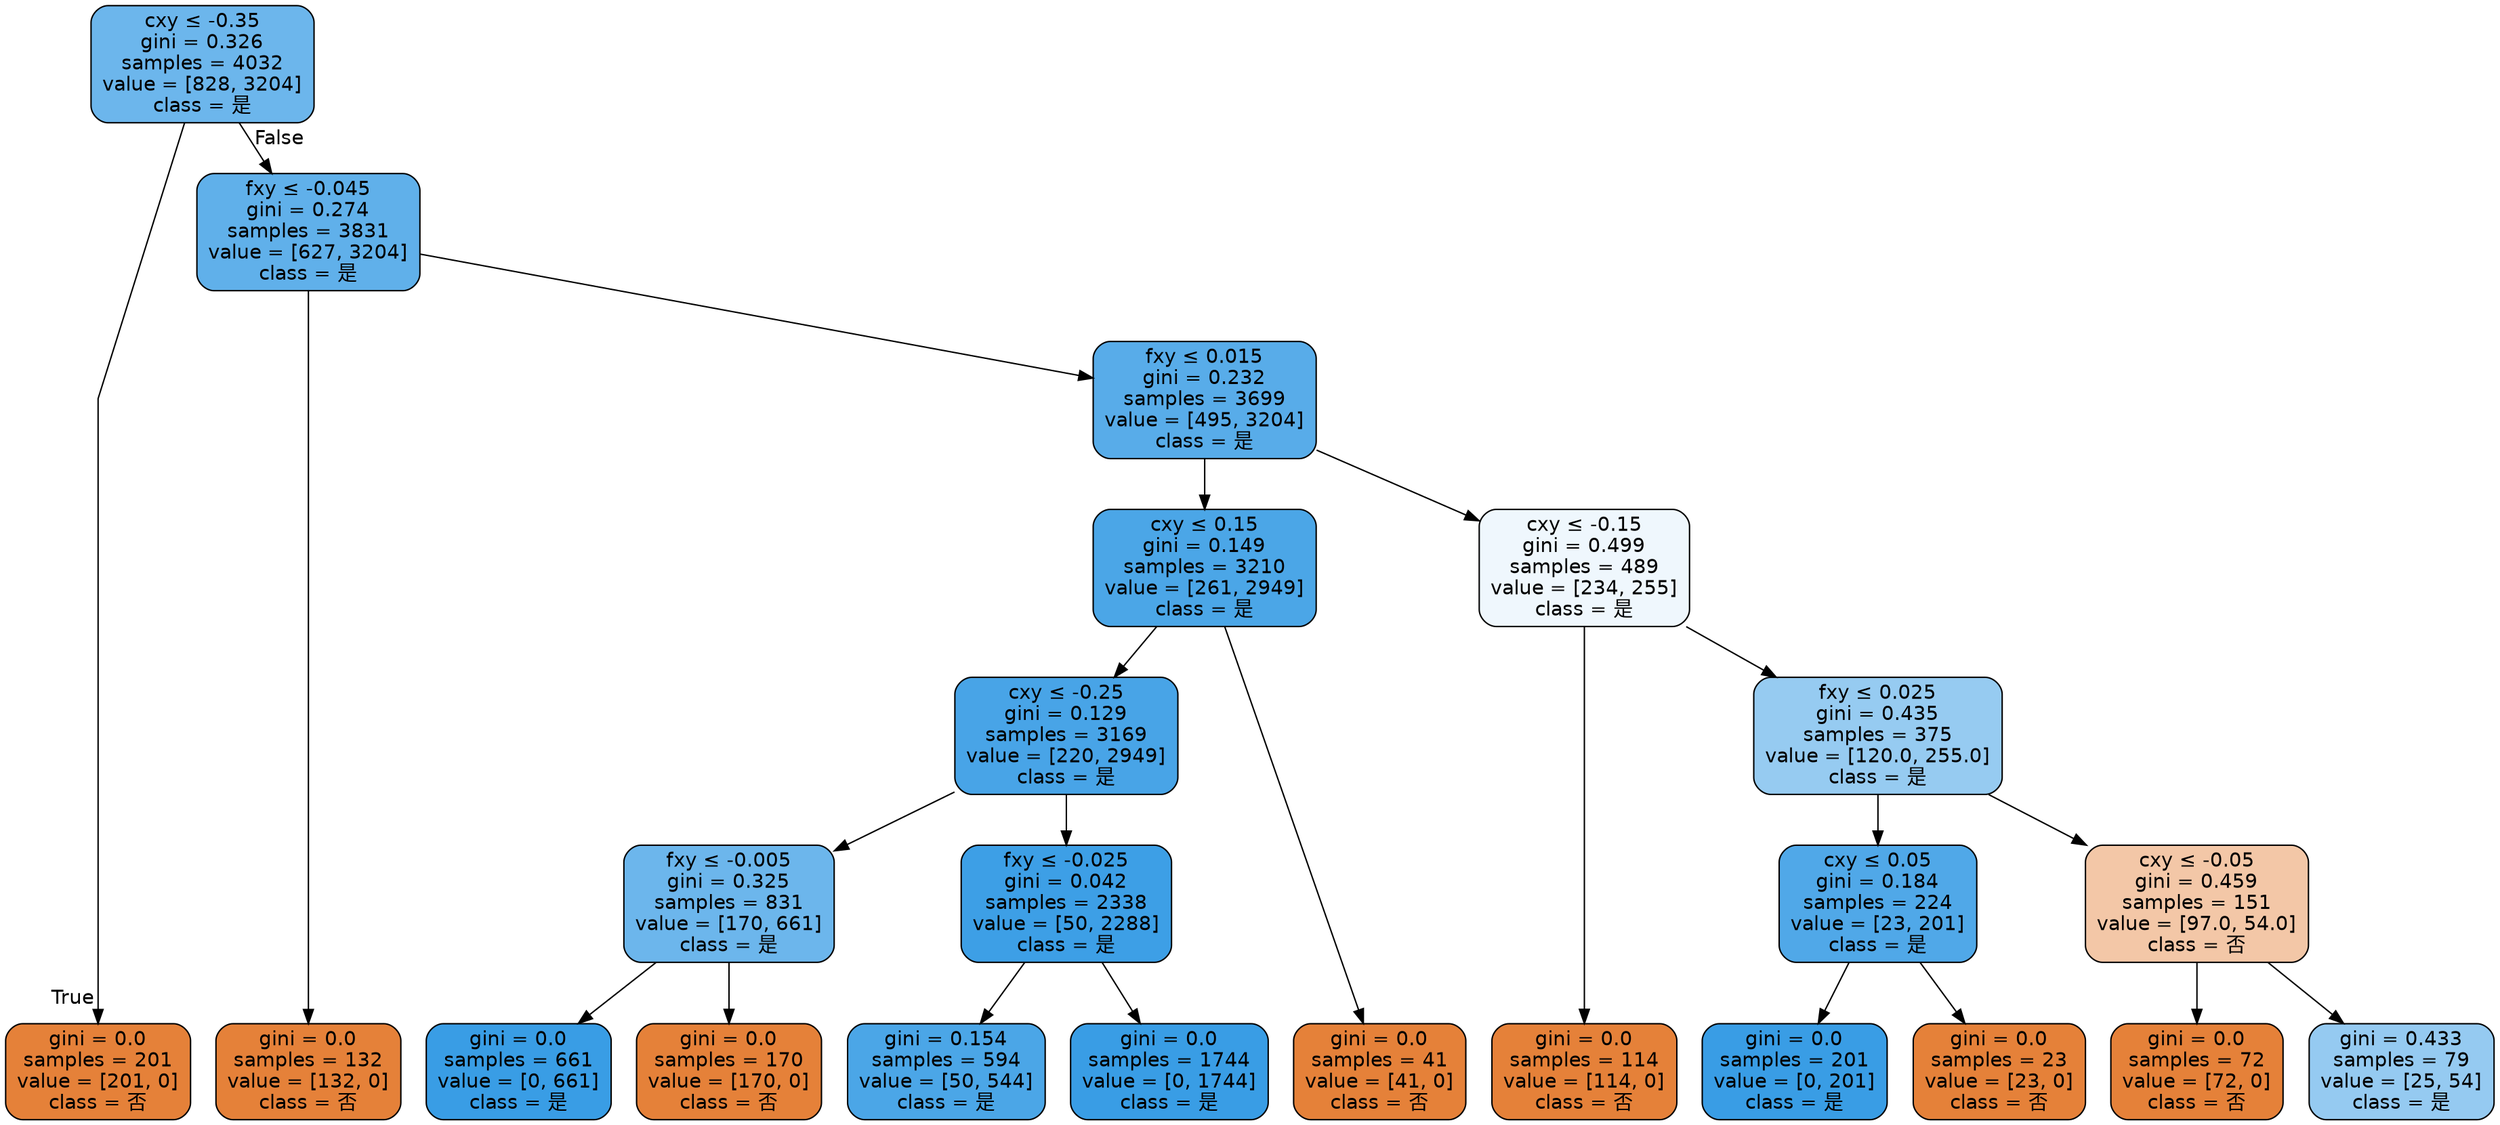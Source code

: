 digraph Tree {
node [shape=box, style="filled, rounded", color="black", fontname="helvetica"] ;
graph [ranksep=equally, splines=polyline] ;
edge [fontname="helvetica"] ;
0 [label=<cxy &le; -0.35<br/>gini = 0.326<br/>samples = 4032<br/>value = [828, 3204]<br/>class = 是>, fillcolor="#6cb6ec"] ;
1 [label=<gini = 0.0<br/>samples = 201<br/>value = [201, 0]<br/>class = 否>, fillcolor="#e58139"] ;
0 -> 1 [labeldistance=2.5, labelangle=45, headlabel="True"] ;
2 [label=<fxy &le; -0.045<br/>gini = 0.274<br/>samples = 3831<br/>value = [627, 3204]<br/>class = 是>, fillcolor="#60b0ea"] ;
0 -> 2 [labeldistance=2.5, labelangle=-45, headlabel="False"] ;
3 [label=<gini = 0.0<br/>samples = 132<br/>value = [132, 0]<br/>class = 否>, fillcolor="#e58139"] ;
2 -> 3 ;
4 [label=<fxy &le; 0.015<br/>gini = 0.232<br/>samples = 3699<br/>value = [495, 3204]<br/>class = 是>, fillcolor="#58ace9"] ;
2 -> 4 ;
5 [label=<cxy &le; 0.15<br/>gini = 0.149<br/>samples = 3210<br/>value = [261, 2949]<br/>class = 是>, fillcolor="#4ba6e7"] ;
4 -> 5 ;
6 [label=<cxy &le; -0.25<br/>gini = 0.129<br/>samples = 3169<br/>value = [220, 2949]<br/>class = 是>, fillcolor="#48a4e7"] ;
5 -> 6 ;
7 [label=<fxy &le; -0.005<br/>gini = 0.325<br/>samples = 831<br/>value = [170, 661]<br/>class = 是>, fillcolor="#6cb6ec"] ;
6 -> 7 ;
8 [label=<gini = 0.0<br/>samples = 661<br/>value = [0, 661]<br/>class = 是>, fillcolor="#399de5"] ;
7 -> 8 ;
9 [label=<gini = 0.0<br/>samples = 170<br/>value = [170, 0]<br/>class = 否>, fillcolor="#e58139"] ;
7 -> 9 ;
10 [label=<fxy &le; -0.025<br/>gini = 0.042<br/>samples = 2338<br/>value = [50, 2288]<br/>class = 是>, fillcolor="#3d9fe6"] ;
6 -> 10 ;
11 [label=<gini = 0.154<br/>samples = 594<br/>value = [50, 544]<br/>class = 是>, fillcolor="#4ba6e7"] ;
10 -> 11 ;
12 [label=<gini = 0.0<br/>samples = 1744<br/>value = [0, 1744]<br/>class = 是>, fillcolor="#399de5"] ;
10 -> 12 ;
13 [label=<gini = 0.0<br/>samples = 41<br/>value = [41, 0]<br/>class = 否>, fillcolor="#e58139"] ;
5 -> 13 ;
14 [label=<cxy &le; -0.15<br/>gini = 0.499<br/>samples = 489<br/>value = [234, 255]<br/>class = 是>, fillcolor="#eff7fd"] ;
4 -> 14 ;
15 [label=<gini = 0.0<br/>samples = 114<br/>value = [114, 0]<br/>class = 否>, fillcolor="#e58139"] ;
14 -> 15 ;
16 [label=<fxy &le; 0.025<br/>gini = 0.435<br/>samples = 375<br/>value = [120.0, 255.0]<br/>class = 是>, fillcolor="#96cbf1"] ;
14 -> 16 ;
17 [label=<cxy &le; 0.05<br/>gini = 0.184<br/>samples = 224<br/>value = [23, 201]<br/>class = 是>, fillcolor="#50a8e8"] ;
16 -> 17 ;
18 [label=<gini = 0.0<br/>samples = 201<br/>value = [0, 201]<br/>class = 是>, fillcolor="#399de5"] ;
17 -> 18 ;
19 [label=<gini = 0.0<br/>samples = 23<br/>value = [23, 0]<br/>class = 否>, fillcolor="#e58139"] ;
17 -> 19 ;
20 [label=<cxy &le; -0.05<br/>gini = 0.459<br/>samples = 151<br/>value = [97.0, 54.0]<br/>class = 否>, fillcolor="#f3c7a7"] ;
16 -> 20 ;
21 [label=<gini = 0.0<br/>samples = 72<br/>value = [72, 0]<br/>class = 否>, fillcolor="#e58139"] ;
20 -> 21 ;
22 [label=<gini = 0.433<br/>samples = 79<br/>value = [25, 54]<br/>class = 是>, fillcolor="#95caf1"] ;
20 -> 22 ;
{rank=same ; 0} ;
{rank=same ; 2} ;
{rank=same ; 4} ;
{rank=same ; 5; 14} ;
{rank=same ; 6; 16} ;
{rank=same ; 7; 10; 17; 20} ;
{rank=same ; 1; 3; 8; 9; 11; 12; 13; 15; 18; 19; 21; 22} ;
}

